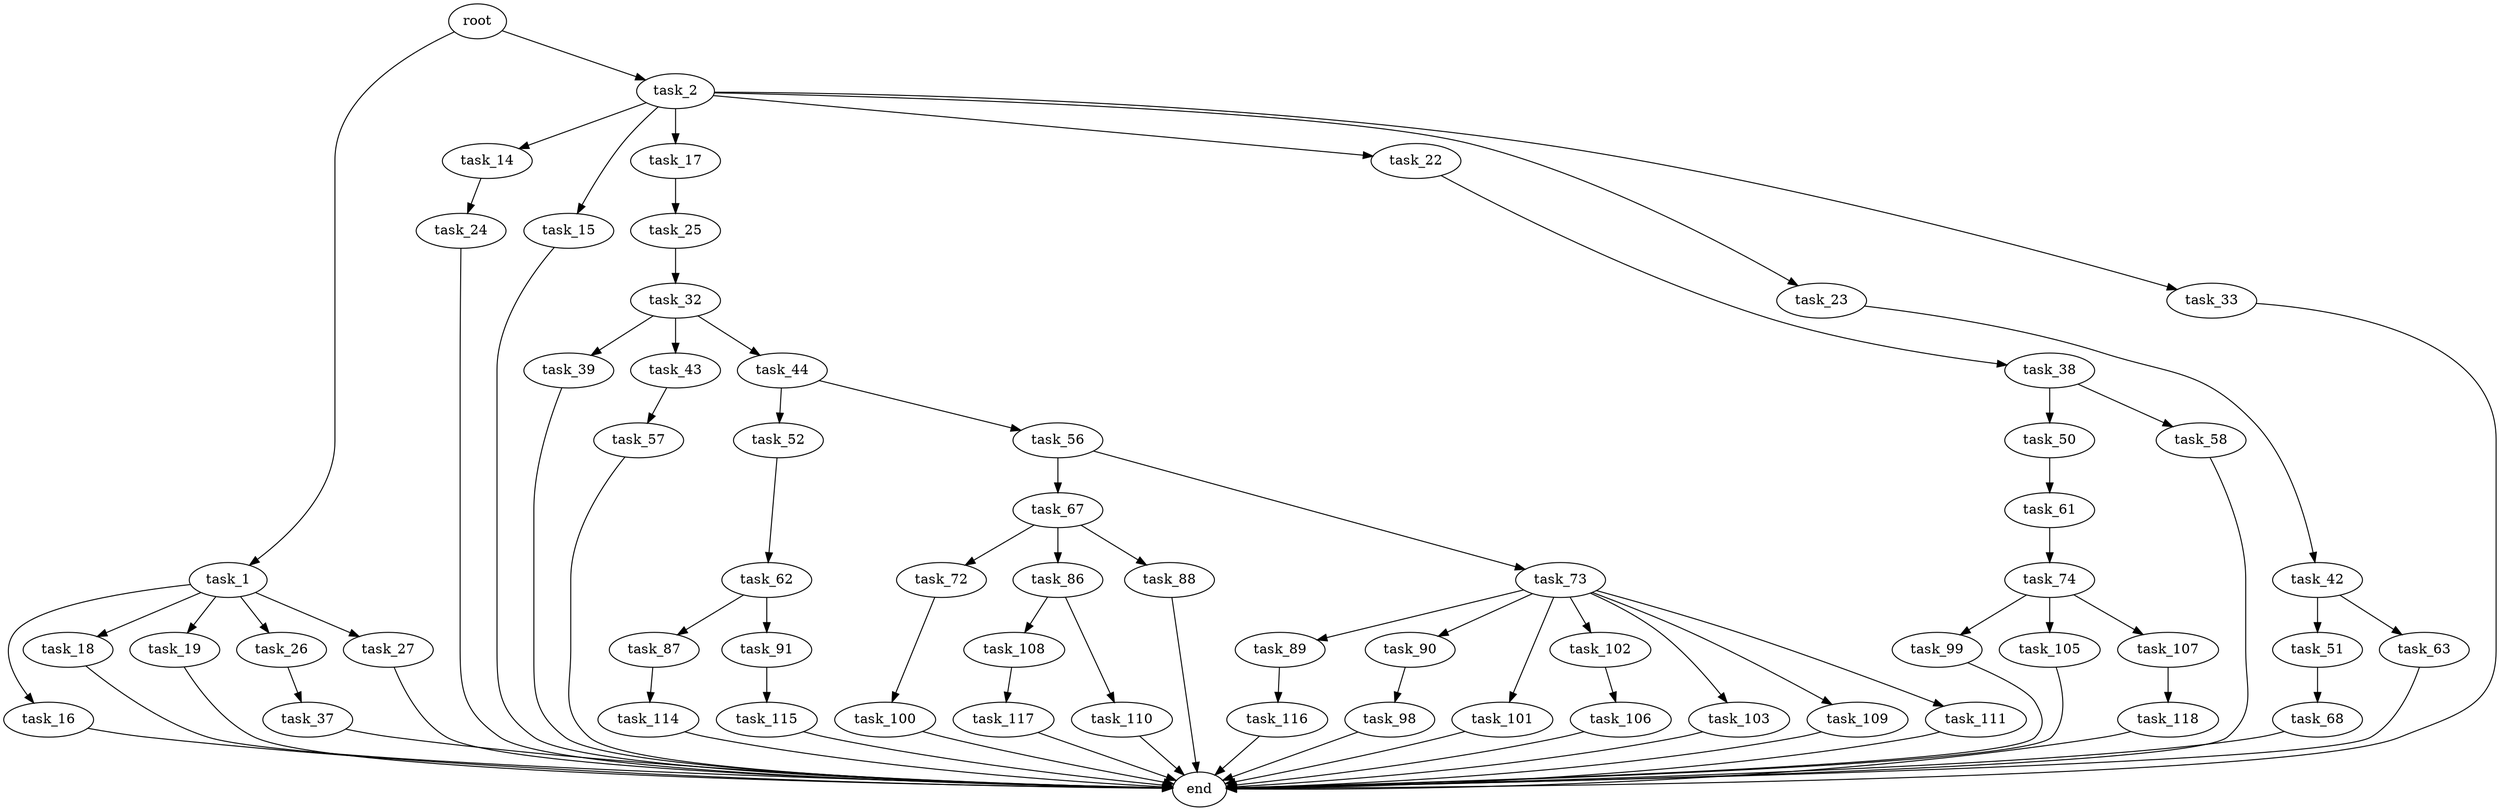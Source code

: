 digraph G {
  root [size="0.000000"];
  task_1 [size="231928233984.000000"];
  task_2 [size="609745177.000000"];
  task_14 [size="34837921434.000000"];
  task_15 [size="549755813888.000000"];
  task_16 [size="8589934592.000000"];
  task_17 [size="109561075933.000000"];
  task_18 [size="782757789696.000000"];
  task_19 [size="217803582951.000000"];
  task_22 [size="18181397107.000000"];
  task_23 [size="368293445632.000000"];
  task_24 [size="10882370380.000000"];
  task_25 [size="1554102034.000000"];
  task_26 [size="12859896493.000000"];
  task_27 [size="595116390730.000000"];
  task_32 [size="8589934592.000000"];
  task_33 [size="47274893420.000000"];
  task_37 [size="37628678930.000000"];
  task_38 [size="288249548776.000000"];
  task_39 [size="6231547874.000000"];
  task_42 [size="526861302684.000000"];
  task_43 [size="109925530414.000000"];
  task_44 [size="4503170797.000000"];
  task_50 [size="104363643048.000000"];
  task_51 [size="187957890743.000000"];
  task_52 [size="725727563466.000000"];
  task_56 [size="62679605906.000000"];
  task_57 [size="805196359768.000000"];
  task_58 [size="34282417887.000000"];
  task_61 [size="7744007945.000000"];
  task_62 [size="2136220206.000000"];
  task_63 [size="640749977178.000000"];
  task_67 [size="2292878877.000000"];
  task_68 [size="549755813888.000000"];
  task_72 [size="552526371145.000000"];
  task_73 [size="549755813888.000000"];
  task_74 [size="68719476736.000000"];
  task_86 [size="782757789696.000000"];
  task_87 [size="1874998468.000000"];
  task_88 [size="8589934592.000000"];
  task_89 [size="26782224737.000000"];
  task_90 [size="84851460189.000000"];
  task_91 [size="9900918022.000000"];
  task_98 [size="1073741824000.000000"];
  task_99 [size="526510807076.000000"];
  task_100 [size="10861273889.000000"];
  task_101 [size="782757789696.000000"];
  task_102 [size="12043383078.000000"];
  task_103 [size="369749817647.000000"];
  task_105 [size="8589934592.000000"];
  task_106 [size="8589934592.000000"];
  task_107 [size="870325440095.000000"];
  task_108 [size="8589934592.000000"];
  task_109 [size="28991029248.000000"];
  task_110 [size="16669788595.000000"];
  task_111 [size="68719476736.000000"];
  task_114 [size="8589934592.000000"];
  task_115 [size="214475843093.000000"];
  task_116 [size="6453035591.000000"];
  task_117 [size="31555251853.000000"];
  task_118 [size="245094143415.000000"];
  end [size="0.000000"];

  root -> task_1 [size="1.000000"];
  root -> task_2 [size="1.000000"];
  task_1 -> task_16 [size="301989888.000000"];
  task_1 -> task_18 [size="301989888.000000"];
  task_1 -> task_19 [size="301989888.000000"];
  task_1 -> task_26 [size="301989888.000000"];
  task_1 -> task_27 [size="301989888.000000"];
  task_2 -> task_14 [size="33554432.000000"];
  task_2 -> task_15 [size="33554432.000000"];
  task_2 -> task_17 [size="33554432.000000"];
  task_2 -> task_22 [size="33554432.000000"];
  task_2 -> task_23 [size="33554432.000000"];
  task_2 -> task_33 [size="33554432.000000"];
  task_14 -> task_24 [size="134217728.000000"];
  task_15 -> end [size="1.000000"];
  task_16 -> end [size="1.000000"];
  task_17 -> task_25 [size="75497472.000000"];
  task_18 -> end [size="1.000000"];
  task_19 -> end [size="1.000000"];
  task_22 -> task_38 [size="536870912.000000"];
  task_23 -> task_42 [size="411041792.000000"];
  task_24 -> end [size="1.000000"];
  task_25 -> task_32 [size="134217728.000000"];
  task_26 -> task_37 [size="209715200.000000"];
  task_27 -> end [size="1.000000"];
  task_32 -> task_39 [size="33554432.000000"];
  task_32 -> task_43 [size="33554432.000000"];
  task_32 -> task_44 [size="33554432.000000"];
  task_33 -> end [size="1.000000"];
  task_37 -> end [size="1.000000"];
  task_38 -> task_50 [size="301989888.000000"];
  task_38 -> task_58 [size="301989888.000000"];
  task_39 -> end [size="1.000000"];
  task_42 -> task_51 [size="679477248.000000"];
  task_42 -> task_63 [size="679477248.000000"];
  task_43 -> task_57 [size="134217728.000000"];
  task_44 -> task_52 [size="209715200.000000"];
  task_44 -> task_56 [size="209715200.000000"];
  task_50 -> task_61 [size="134217728.000000"];
  task_51 -> task_68 [size="679477248.000000"];
  task_52 -> task_62 [size="679477248.000000"];
  task_56 -> task_67 [size="75497472.000000"];
  task_56 -> task_73 [size="75497472.000000"];
  task_57 -> end [size="1.000000"];
  task_58 -> end [size="1.000000"];
  task_61 -> task_74 [size="301989888.000000"];
  task_62 -> task_87 [size="33554432.000000"];
  task_62 -> task_91 [size="33554432.000000"];
  task_63 -> end [size="1.000000"];
  task_67 -> task_72 [size="209715200.000000"];
  task_67 -> task_86 [size="209715200.000000"];
  task_67 -> task_88 [size="209715200.000000"];
  task_68 -> end [size="1.000000"];
  task_72 -> task_100 [size="411041792.000000"];
  task_73 -> task_89 [size="536870912.000000"];
  task_73 -> task_90 [size="536870912.000000"];
  task_73 -> task_101 [size="536870912.000000"];
  task_73 -> task_102 [size="536870912.000000"];
  task_73 -> task_103 [size="536870912.000000"];
  task_73 -> task_109 [size="536870912.000000"];
  task_73 -> task_111 [size="536870912.000000"];
  task_74 -> task_99 [size="134217728.000000"];
  task_74 -> task_105 [size="134217728.000000"];
  task_74 -> task_107 [size="134217728.000000"];
  task_86 -> task_108 [size="679477248.000000"];
  task_86 -> task_110 [size="679477248.000000"];
  task_87 -> task_114 [size="75497472.000000"];
  task_88 -> end [size="1.000000"];
  task_89 -> task_116 [size="679477248.000000"];
  task_90 -> task_98 [size="75497472.000000"];
  task_91 -> task_115 [size="209715200.000000"];
  task_98 -> end [size="1.000000"];
  task_99 -> end [size="1.000000"];
  task_100 -> end [size="1.000000"];
  task_101 -> end [size="1.000000"];
  task_102 -> task_106 [size="209715200.000000"];
  task_103 -> end [size="1.000000"];
  task_105 -> end [size="1.000000"];
  task_106 -> end [size="1.000000"];
  task_107 -> task_118 [size="536870912.000000"];
  task_108 -> task_117 [size="33554432.000000"];
  task_109 -> end [size="1.000000"];
  task_110 -> end [size="1.000000"];
  task_111 -> end [size="1.000000"];
  task_114 -> end [size="1.000000"];
  task_115 -> end [size="1.000000"];
  task_116 -> end [size="1.000000"];
  task_117 -> end [size="1.000000"];
  task_118 -> end [size="1.000000"];
}
